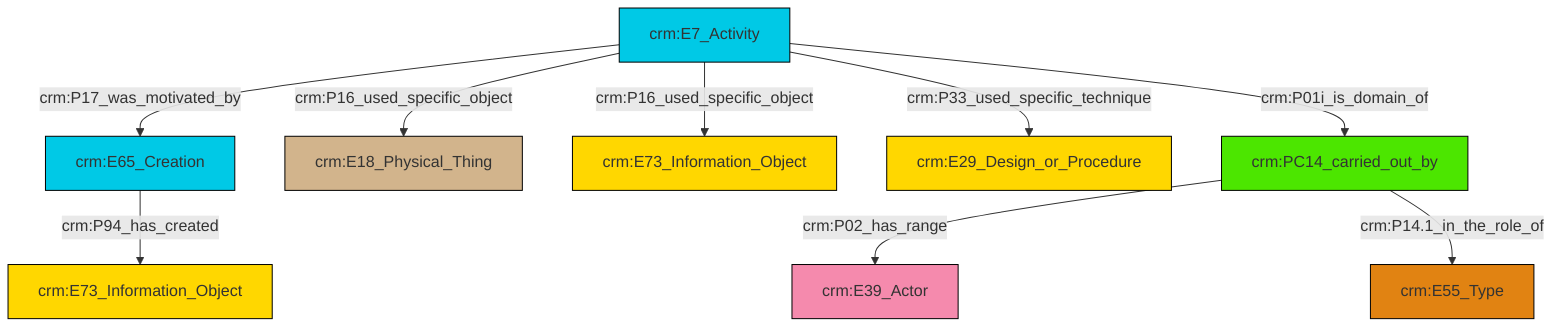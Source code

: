 graph TD
classDef Literal fill:#f2f2f2,stroke:#000000;
classDef CRM_Entity fill:#FFFFFF,stroke:#000000;
classDef Temporal_Entity fill:#00C9E6, stroke:#000000;
classDef Type fill:#E18312, stroke:#000000;
classDef Time-Span fill:#2C9C91, stroke:#000000;
classDef Appellation fill:#FFEB7F, stroke:#000000;
classDef Place fill:#008836, stroke:#000000;
classDef Persistent_Item fill:#B266B2, stroke:#000000;
classDef Conceptual_Object fill:#FFD700, stroke:#000000;
classDef Physical_Thing fill:#D2B48C, stroke:#000000;
classDef Actor fill:#f58aad, stroke:#000000;
classDef PC_Classes fill:#4ce600, stroke:#000000;
classDef Multi fill:#cccccc,stroke:#000000;

6["crm:E7_Activity"]:::Temporal_Entity -->|crm:P17_was_motivated_by| 4["crm:E65_Creation"]:::Temporal_Entity
6["crm:E7_Activity"]:::Temporal_Entity -->|crm:P16_used_specific_object| 7["crm:E18_Physical_Thing"]:::Physical_Thing
4["crm:E65_Creation"]:::Temporal_Entity -->|crm:P94_has_created| 0["crm:E73_Information_Object"]:::Conceptual_Object
14["crm:PC14_carried_out_by"]:::PC_Classes -->|crm:P02_has_range| 15["crm:E39_Actor"]:::Actor
6["crm:E7_Activity"]:::Temporal_Entity -->|crm:P16_used_specific_object| 8["crm:E73_Information_Object"]:::Conceptual_Object
14["crm:PC14_carried_out_by"]:::PC_Classes -->|crm:P14.1_in_the_role_of| 2["crm:E55_Type"]:::Type
6["crm:E7_Activity"]:::Temporal_Entity -->|crm:P01i_is_domain_of| 14["crm:PC14_carried_out_by"]:::PC_Classes
6["crm:E7_Activity"]:::Temporal_Entity -->|crm:P33_used_specific_technique| 10["crm:E29_Design_or_Procedure"]:::Conceptual_Object